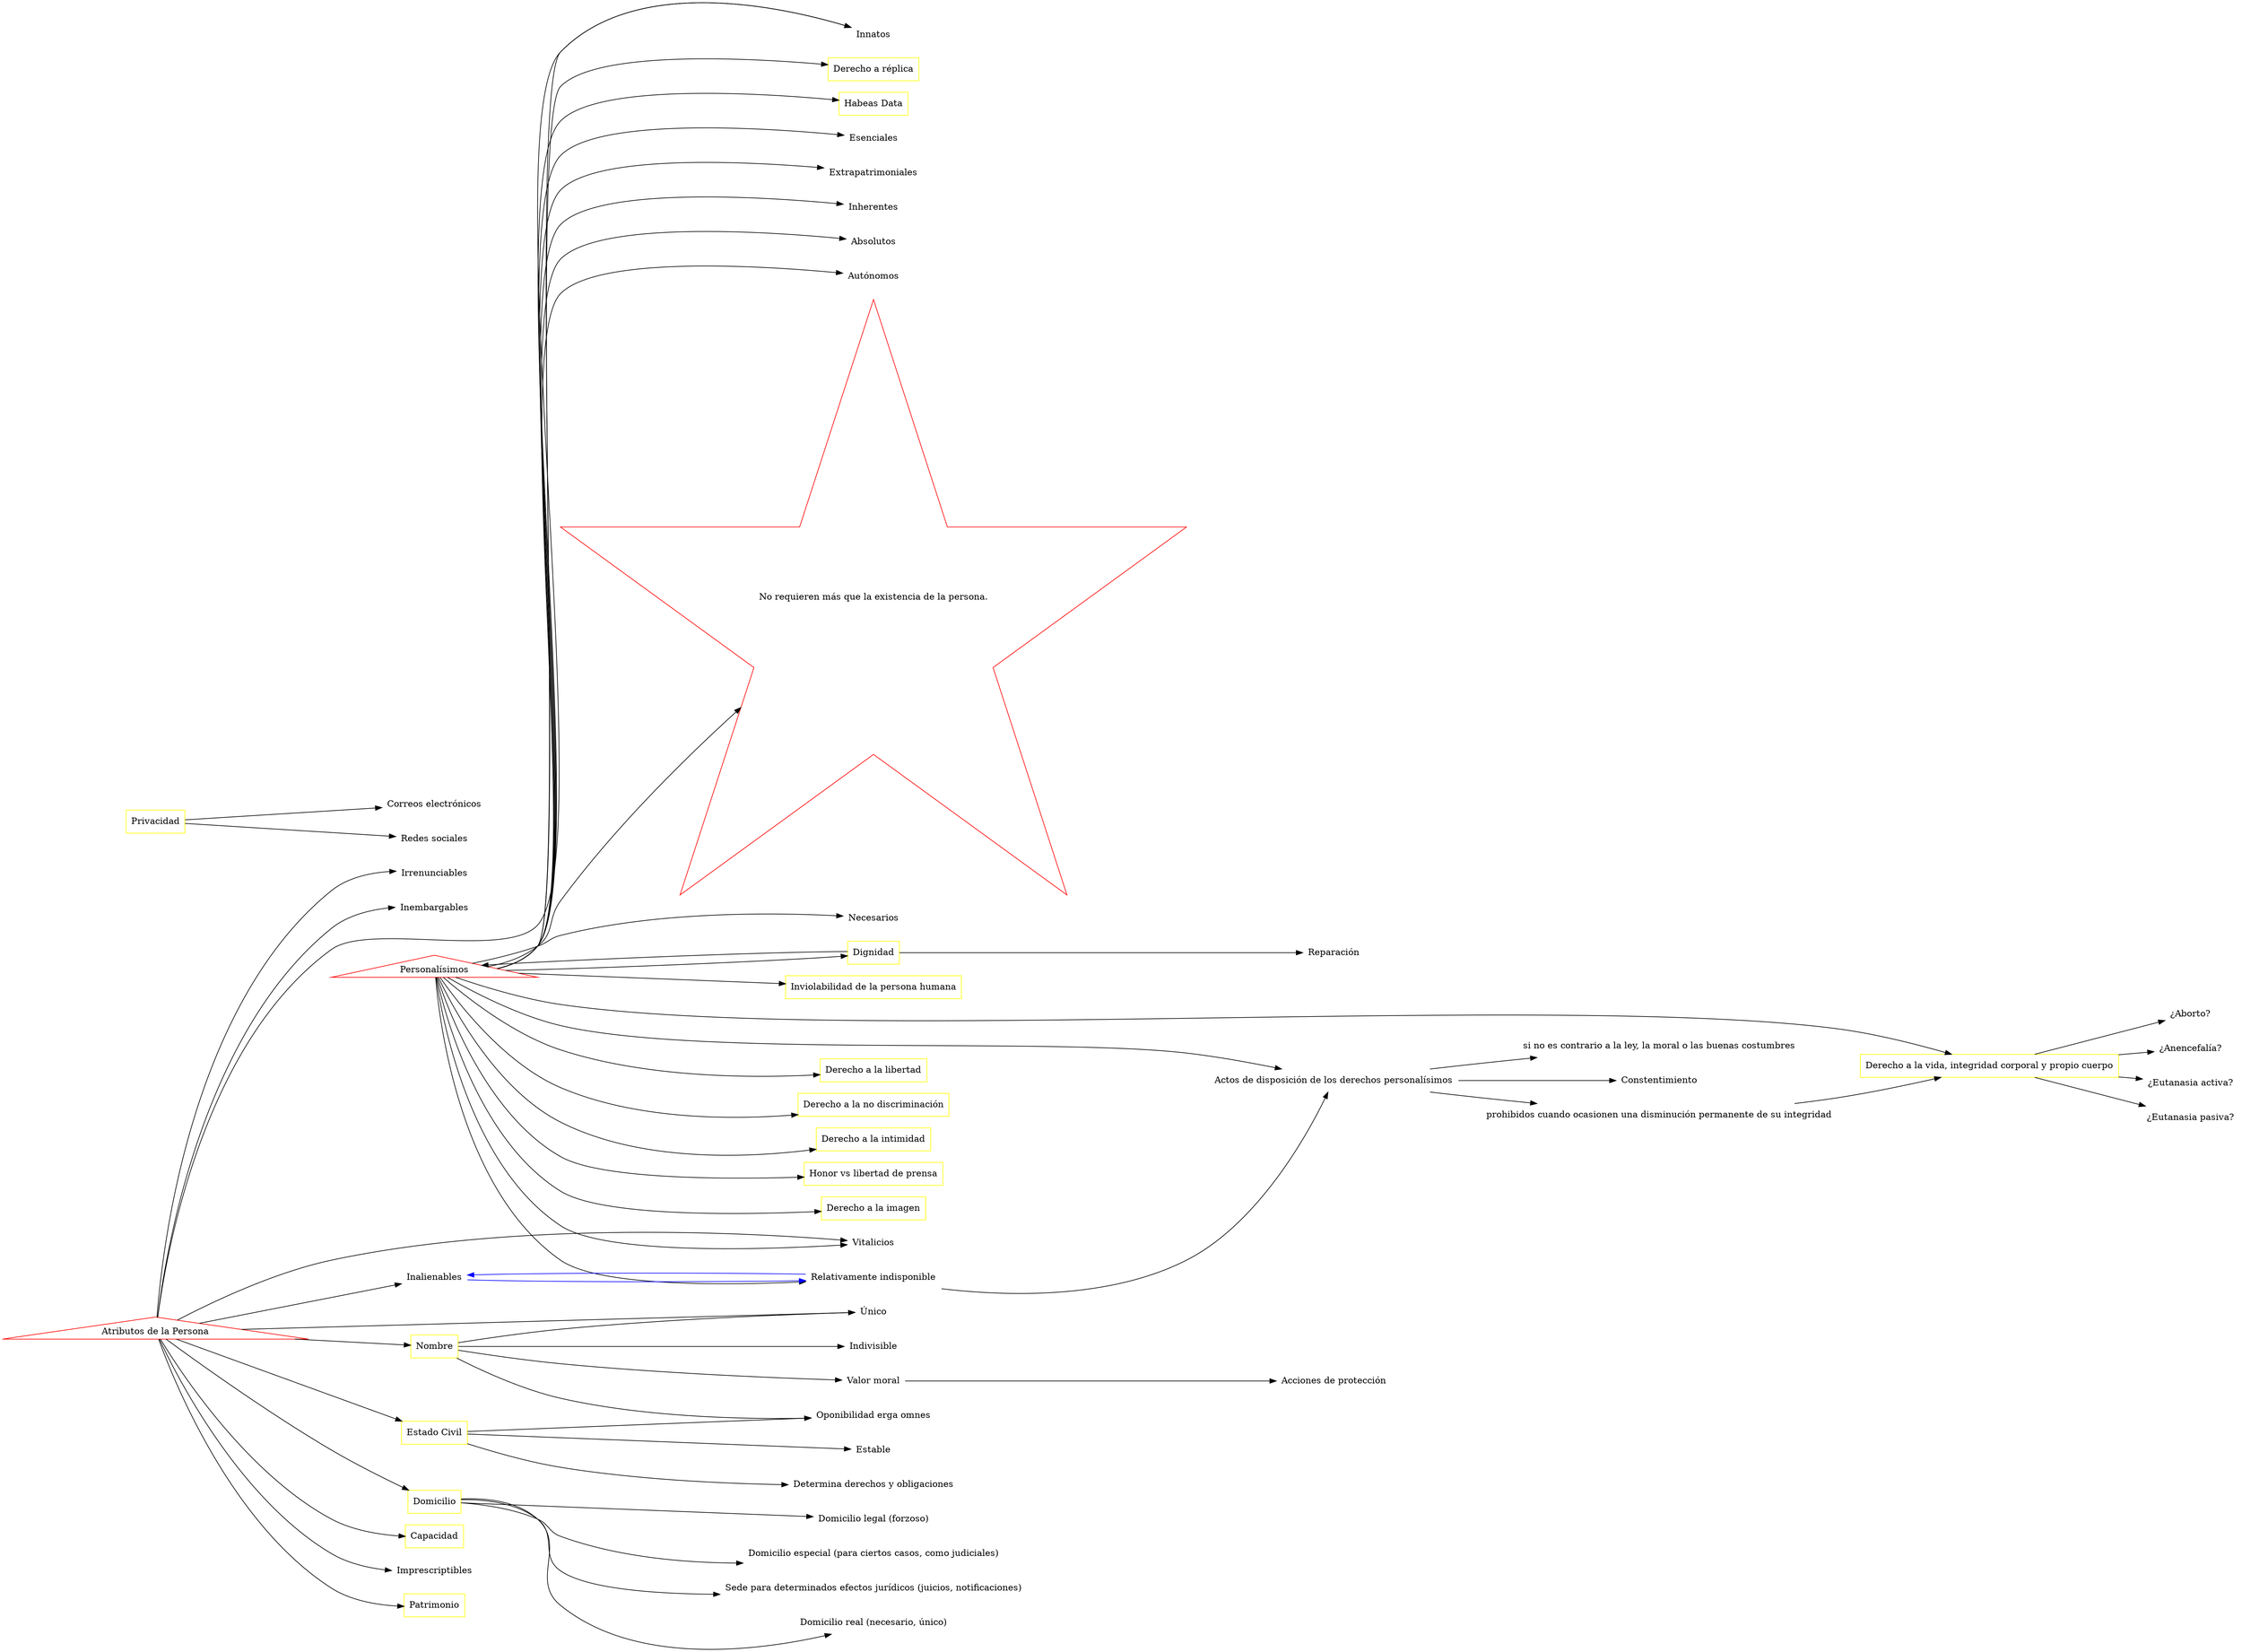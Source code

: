 digraph {
  rankdir=LR;
  "Atributos de la Persona"[shape=triangle][color=red]
  "Innatos"[shape=box][color=white]
  "Nombre"[shape=box][color=yellow]
  "Domicilio"[shape=box][color=yellow]
  "Capacidad"[shape=box][color=yellow]
  "Estado Civil"[shape=box][color=yellow]
  "Personalísimos"[shape=triangle][color=red]
  "Necesarios"[shape=box][color=white]
  "Vitalicios"[shape=box][color=white]
  "Inalienables"[shape=box][color=white]
  "Imprescriptibles"[shape=box][color=white]
  "Patrimonio"[shape=box][color=yellow]
  "Privacidad"[shape=box][color=yellow]
  "Dignidad"[shape=box][color=yellow]
  "Único"[shape=box][color=white]
  "Indivisible"[shape=box][color=white]
  "Oponibilidad erga omnes"[shape=box][color=white]
  "Valor moral"[shape=box][color=white]
  "Acciones de protección"[shape=box][color=white]
  "Sede para determinados efectos jurídicos (juicios, notificaciones)"[shape=box][color=white]
  "Domicilio real (necesario, único)"[shape=box][color=white]
  "Domicilio legal (forzoso)"[shape=box][color=white]
  "Domicilio especial (para ciertos casos, como judiciales)"[shape=box][color=white]
  "Estable"[shape=box][color=white]
  "Determina derechos y obligaciones"[shape=box][color=white]
  "Inviolabilidad de la persona humana"[shape=box][color=yellow]
  "Derecho a la vida, integridad corporal y propio cuerpo"[shape=box][color=yellow]
  "¿Aborto?"[shape=box][color=white]
  "¿Anencefalía?"[shape=box][color=white]
  "¿Eutanasia activa?"[shape=box][color=white]
  "¿Eutanasia pasiva?"[shape=box][color=white]
  "Derecho a la libertad"[shape=box][color=yellow]
  "Derecho a la no discriminación"[shape=box][color=yellow]
  "Derecho a la intimidad"[shape=box][color=yellow]
  "Honor vs libertad de prensa"[shape=box][color=yellow]
  "Correos electrónicos"[shape=box][color=white]
  "Redes sociales"[shape=box][color=white]
  "Derecho a la imagen"[shape=box][color=yellow]
  "Derecho a réplica"[shape=box][color=yellow]
  "Habeas Data"[shape=box][color=yellow]
  "Esenciales"[shape=box][color=white]
  "Extrapatrimoniales"[shape=box][color=white]
  "Irrenunciables"[shape=box][color=white]
  "Inembargables"[shape=box][color=white]
  "Inherentes"[shape=box][color=white]
  "Absolutos"[shape=box][color=white]
  "Autónomos"[shape=box][color=white]
  "Relativamente indisponible"[shape=box][color=white]
  "No requieren más que la existencia de la persona."[shape=star][color=red]
  "Actos de disposición de los derechos personalísimos"[shape=box][color=white]
  "Reparación"[shape=box][color=white]
  "si no es contrario a la ley, la moral o las buenas costumbres"[shape=box][color=white]
  "Constentimiento"[shape=box][color=white]
  "prohibidos cuando ocasionen una disminución permanente de su integridad"[shape=box][color=white]
  "Atributos de la Persona"->"Innatos"[color=black]
  "Atributos de la Persona"->"Nombre"[color=black]
  "Atributos de la Persona"->"Domicilio"[color=black]
  "Atributos de la Persona"->"Capacidad"[color=black]
  "Atributos de la Persona"->"Estado Civil"[color=black]
  "Atributos de la Persona"->"Patrimonio"[color=black]
  "Nombre"->"Único"[color=black]
  "Nombre"->"Indivisible"[color=black]
  "Nombre"->"Valor moral"[color=black]
  "Nombre"->"Oponibilidad erga omnes"[color=black]
  "Valor moral"->"Acciones de protección"[color=black]
  "Domicilio"->"Sede para determinados efectos jurídicos (juicios, notificaciones)"[color=black]
  "Domicilio"->"Domicilio real (necesario, único)"[color=black]
  "Domicilio"->"Domicilio legal (forzoso)"[color=black]
  "Domicilio"->"Domicilio especial (para ciertos casos, como judiciales)"[color=black]
  "Estado Civil"->"Oponibilidad erga omnes"[color=black]
  "Estado Civil"->"Estable"[color=black]
  "Estado Civil"->"Determina derechos y obligaciones"[color=black]
  "Personalísimos"->"Inviolabilidad de la persona humana"[color=black]
  "Personalísimos"->"Derecho a la vida, integridad corporal y propio cuerpo"[color=black]
  "Derecho a la vida, integridad corporal y propio cuerpo"->"¿Eutanasia activa?"[color=black]
  "Derecho a la vida, integridad corporal y propio cuerpo"->"¿Eutanasia pasiva?"[color=black]
  "Derecho a la vida, integridad corporal y propio cuerpo"->"¿Aborto?"[color=black]
  "Derecho a la vida, integridad corporal y propio cuerpo"->"¿Anencefalía?"[color=black]
  "Personalísimos"->"Derecho a la libertad"[color=black]
  "Personalísimos"->"Derecho a la no discriminación"[color=black]
  "Personalísimos"->"Derecho a la intimidad"[color=black]
  "Personalísimos"->"Honor vs libertad de prensa"[color=black]
  "Privacidad"->"Redes sociales"[color=black]
  "Privacidad"->"Correos electrónicos"[color=black]
  "Personalísimos"->"Derecho a la imagen"[color=black]
  "Personalísimos"->"Derecho a réplica"[color=black]
  "Personalísimos"->"Habeas Data"[color=black]
  "Personalísimos"->"Innatos"[color=black]
  "Personalísimos"->"Vitalicios"[color=black]
  "Personalísimos"->"Necesarios"[color=black]
  "Personalísimos"->"Extrapatrimoniales"[color=black]
  "Personalísimos"->"Esenciales"[color=black]
  "Atributos de la Persona"->"Único"[color=black]
  "Atributos de la Persona"->"Inalienables"[color=black]
  "Atributos de la Persona"->"Imprescriptibles"[color=black]
  "Atributos de la Persona"->"Irrenunciables"[color=black]
  "Atributos de la Persona"->"Inembargables"[color=black]
  "Personalísimos"->"Inherentes"[color=black]
  "Personalísimos"->"Absolutos"[color=black]
  "Personalísimos"->"Autónomos"[color=black]
  "Atributos de la Persona"->"Vitalicios"[color=black]
  "Personalísimos"->"Relativamente indisponible"[color=black]
  "Relativamente indisponible"->"Inalienables"[color=blue]
  "Inalienables"->"Relativamente indisponible"[color=blue]
  "Personalísimos"->"No requieren más que la existencia de la persona."[color=black]
  "Personalísimos"->"Actos de disposición de los derechos personalísimos"[color=black]
  "Personalísimos"->"Dignidad"[color=black]
  "Dignidad"->"Personalísimos"[color=black]
  "Dignidad"->"Reparación"[color=black]
  "Actos de disposición de los derechos personalísimos"->"si no es contrario a la ley, la moral o las buenas costumbres"[color=black]
  "Relativamente indisponible"->"Actos de disposición de los derechos personalísimos"[color=black]
  "Actos de disposición de los derechos personalísimos"->"prohibidos cuando ocasionen una disminución permanente de su integridad"[color=black]
  "prohibidos cuando ocasionen una disminución permanente de su integridad"->"Derecho a la vida, integridad corporal y propio cuerpo"[color=black]
  "Actos de disposición de los derechos personalísimos"->"Constentimiento"[color=black]
}